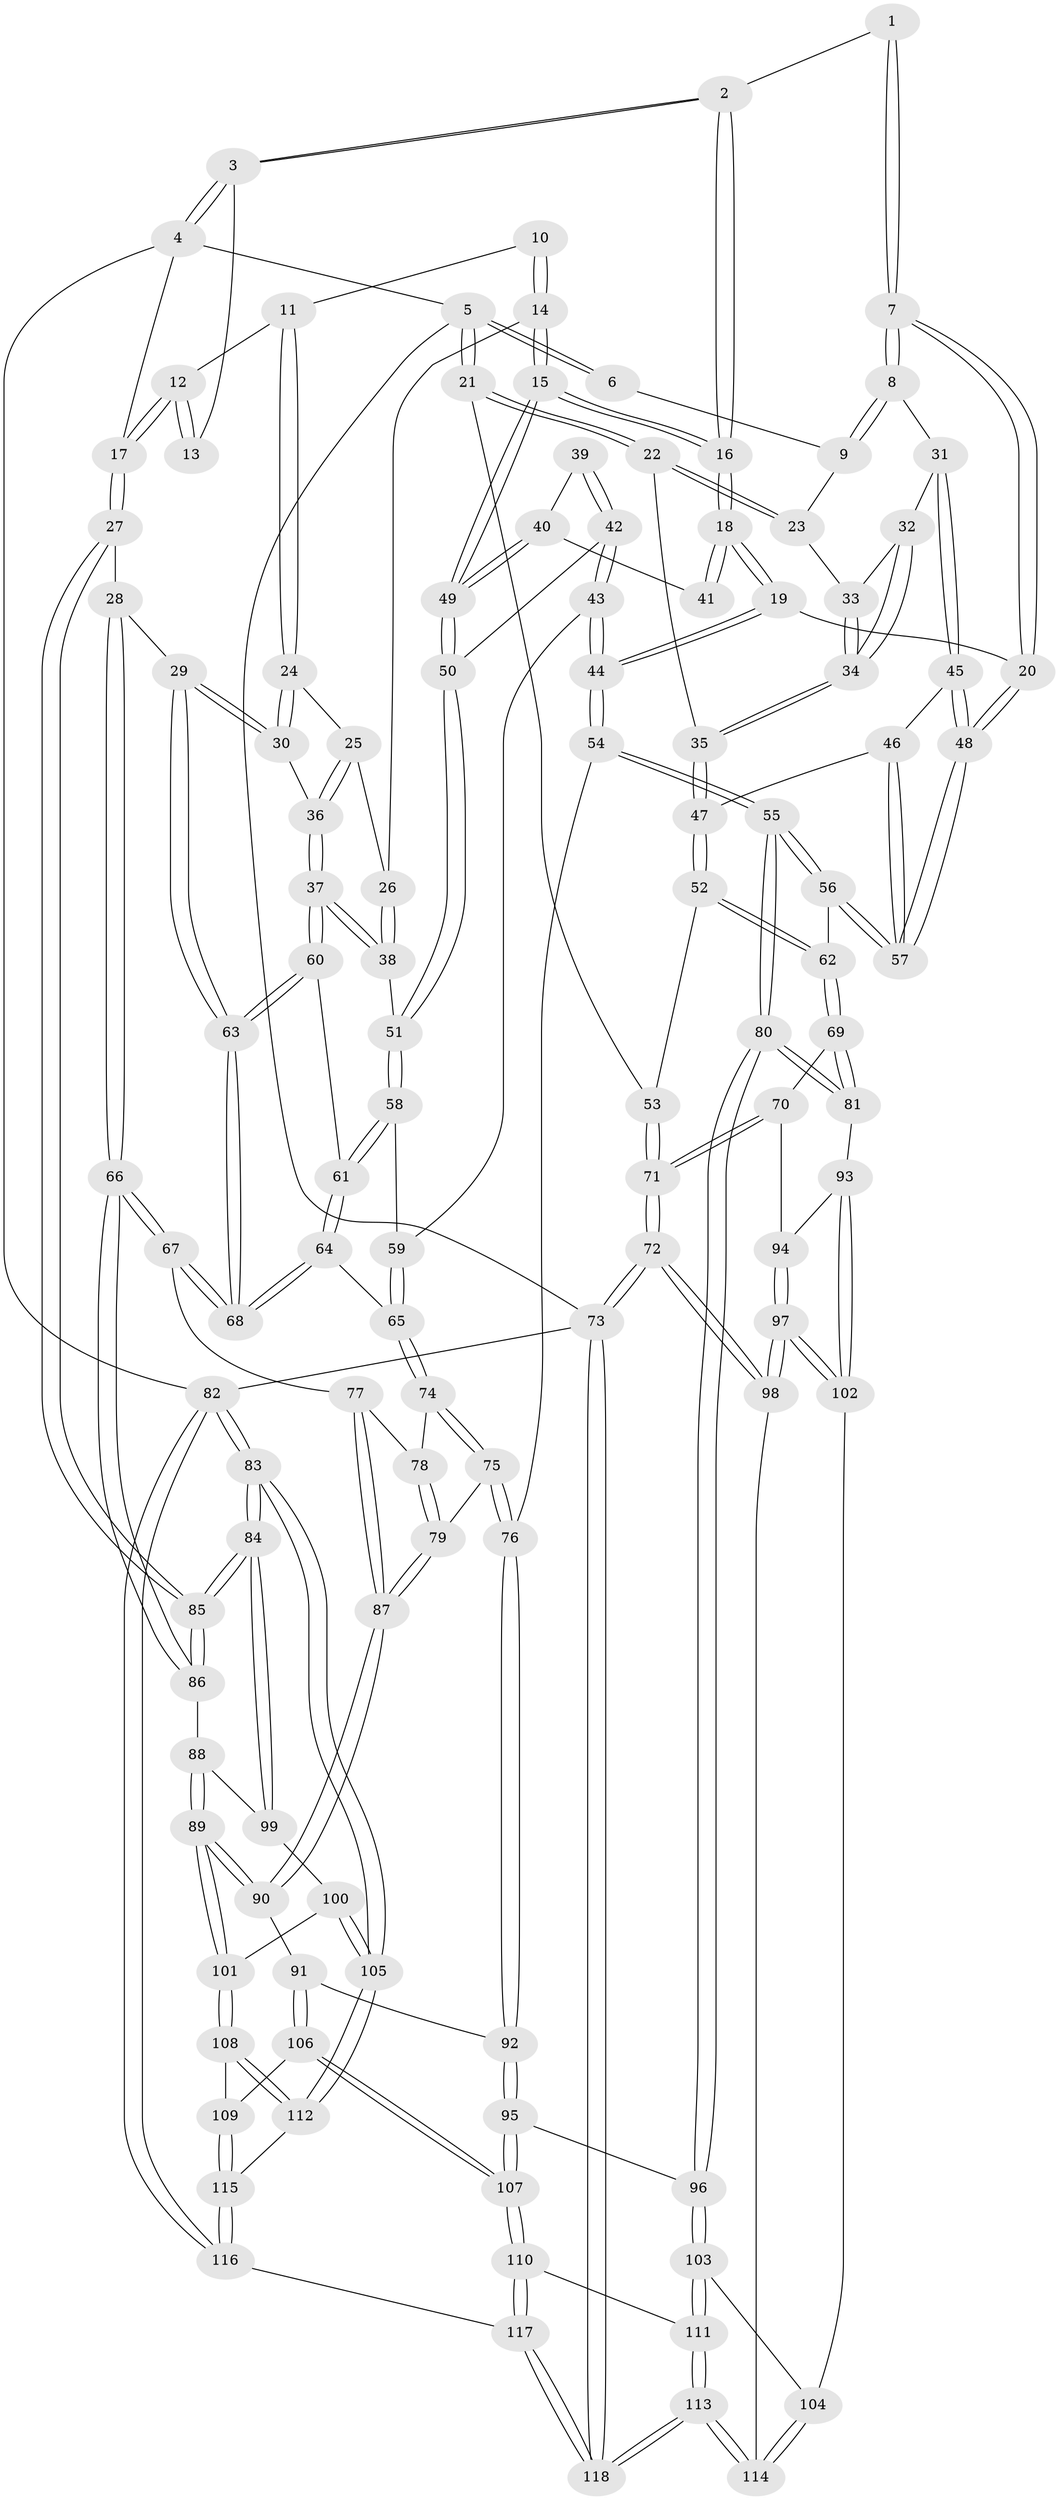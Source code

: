// Generated by graph-tools (version 1.1) at 2025/51/03/09/25 03:51:10]
// undirected, 118 vertices, 292 edges
graph export_dot {
graph [start="1"]
  node [color=gray90,style=filled];
  1 [pos="+0.4615120571324806+0"];
  2 [pos="+0.6387559043854789+0"];
  3 [pos="+0.6479057756447468+0"];
  4 [pos="+1+0"];
  5 [pos="+0+0"];
  6 [pos="+0.3511089139490983+0"];
  7 [pos="+0.36955760281791666+0.14921512255380814"];
  8 [pos="+0.3411038610374297+0.14129621191654185"];
  9 [pos="+0.3112338343582292+0.0839456873107337"];
  10 [pos="+0.8910334556836608+0.06556003535365976"];
  11 [pos="+0.9757302629310222+0.07608776281002268"];
  12 [pos="+1+0.05935344458312736"];
  13 [pos="+0.8864402984430044+0.01369714399571088"];
  14 [pos="+0.7176582948613173+0.08796639180211031"];
  15 [pos="+0.7170220798149949+0.08777215494074701"];
  16 [pos="+0.6472695232069684+0"];
  17 [pos="+1+0"];
  18 [pos="+0.4688339328029641+0.15766868105303963"];
  19 [pos="+0.4347334714164659+0.17895235264427783"];
  20 [pos="+0.41354063326195806+0.17936151409962275"];
  21 [pos="+0+0"];
  22 [pos="+0+0"];
  23 [pos="+0.0944436100815636+0.006875071076928466"];
  24 [pos="+0.9437040006767597+0.11606637344636984"];
  25 [pos="+0.8627388645361229+0.1646092765147301"];
  26 [pos="+0.8548950176645566+0.16111636102222565"];
  27 [pos="+1+0.2820100450326613"];
  28 [pos="+1+0.28668500465413743"];
  29 [pos="+1+0.27807532227993903"];
  30 [pos="+0.9684310694006004+0.2670246566805943"];
  31 [pos="+0.2661397976647895+0.17132669804242118"];
  32 [pos="+0.26603282192101924+0.17131548033154276"];
  33 [pos="+0.16972761924438212+0.09227243082187606"];
  34 [pos="+0.1851982630533491+0.22321452922081622"];
  35 [pos="+0.17985508717455184+0.22891828296995323"];
  36 [pos="+0.9139930515702885+0.26024106381368345"];
  37 [pos="+0.8447032592636279+0.3054344261975894"];
  38 [pos="+0.8041149938244142+0.27612951613464404"];
  39 [pos="+0.5476408410679079+0.2097788826479163"];
  40 [pos="+0.6492328685817998+0.177388512430021"];
  41 [pos="+0.5348231734113955+0.19806678094200292"];
  42 [pos="+0.5998141374194568+0.2629204994944153"];
  43 [pos="+0.5343922402773345+0.35347433319847"];
  44 [pos="+0.5316606096253793+0.35556057664127544"];
  45 [pos="+0.26884629462251847+0.21173956384007217"];
  46 [pos="+0.2478256700346459+0.2840304114985538"];
  47 [pos="+0.16395520080056952+0.276663144052854"];
  48 [pos="+0.3452979198537306+0.3097709680081894"];
  49 [pos="+0.7041659204831657+0.16616385789699384"];
  50 [pos="+0.7005903293526763+0.20660719828532806"];
  51 [pos="+0.7062574462961335+0.21803692933114466"];
  52 [pos="+0.13519582188287002+0.29989946183663974"];
  53 [pos="+0+0"];
  54 [pos="+0.48340450222543+0.48699326953733435"];
  55 [pos="+0.43239467420334504+0.49767845726331444"];
  56 [pos="+0.3363536906184581+0.36663592348945817"];
  57 [pos="+0.3336516251412251+0.3460463150664865"];
  58 [pos="+0.7046300850431162+0.27383161052965327"];
  59 [pos="+0.6661301275404832+0.3444373332728599"];
  60 [pos="+0.8320573484792223+0.3618707928749303"];
  61 [pos="+0.7486895303061922+0.35642722283996653"];
  62 [pos="+0.118856760605842+0.398443021120631"];
  63 [pos="+0.8569623054025186+0.43878119188944154"];
  64 [pos="+0.7044465255260917+0.4064421181922932"];
  65 [pos="+0.6976404563718134+0.4096620498512102"];
  66 [pos="+0.8750478986824106+0.4845213652475414"];
  67 [pos="+0.8704613586425854+0.4825833508185121"];
  68 [pos="+0.8578598450727347+0.4460829652930942"];
  69 [pos="+0.07387792242563082+0.4640501578376892"];
  70 [pos="+0.02971535596497792+0.474563124200631"];
  71 [pos="+0+0.46793511761366613"];
  72 [pos="+0+1"];
  73 [pos="+0+1"];
  74 [pos="+0.68733667978177+0.4268768248483424"];
  75 [pos="+0.5892469291190842+0.5067171324071522"];
  76 [pos="+0.5155732357835932+0.5014363613061116"];
  77 [pos="+0.8621432479208435+0.48723746937129936"];
  78 [pos="+0.7647578367894804+0.4773406173453109"];
  79 [pos="+0.6462933777986123+0.5415808819882857"];
  80 [pos="+0.3302783909275505+0.6089560947077334"];
  81 [pos="+0.2908660497162779+0.6042836353218788"];
  82 [pos="+1+1"];
  83 [pos="+1+1"];
  84 [pos="+1+0.6458437769991882"];
  85 [pos="+1+0.4868945522377801"];
  86 [pos="+0.8848893404393042+0.49131292396322784"];
  87 [pos="+0.7333936288678855+0.6186847704092724"];
  88 [pos="+0.9203799954608274+0.6227756290696488"];
  89 [pos="+0.7533052035828277+0.6996776997853049"];
  90 [pos="+0.7454771553206025+0.694577197966909"];
  91 [pos="+0.6834768297841307+0.7219620074053885"];
  92 [pos="+0.5703745848712163+0.6677448736896289"];
  93 [pos="+0.17158056626137683+0.687584149273088"];
  94 [pos="+0.07189745057307773+0.6438796325300612"];
  95 [pos="+0.5133461009611424+0.7565921159094207"];
  96 [pos="+0.34243636550822437+0.6567129681251326"];
  97 [pos="+0+0.9165845399401096"];
  98 [pos="+0+0.9228456818103917"];
  99 [pos="+0.9716265987299548+0.6638189735801151"];
  100 [pos="+0.9273860909081425+0.7389212277745656"];
  101 [pos="+0.8223596421596719+0.7965905375971696"];
  102 [pos="+0.07011124913765171+0.8503024710916577"];
  103 [pos="+0.31872775006803805+0.8210956055468128"];
  104 [pos="+0.30615583204606706+0.8334121711180058"];
  105 [pos="+1+1"];
  106 [pos="+0.5830313644285763+0.854272602793235"];
  107 [pos="+0.5614347670305477+0.8626279016186207"];
  108 [pos="+0.8244326864715844+0.8271075627612507"];
  109 [pos="+0.753331907420484+0.9008117744400941"];
  110 [pos="+0.5521931660415409+0.8759967673038851"];
  111 [pos="+0.479091707241391+0.8927006143809844"];
  112 [pos="+0.9584092822284728+0.9245985806136527"];
  113 [pos="+0.32163195448248055+1"];
  114 [pos="+0.29854690614596485+0.9416433482115975"];
  115 [pos="+0.7533276809829303+1"];
  116 [pos="+0.7011515864332071+1"];
  117 [pos="+0.6461266278530534+1"];
  118 [pos="+0.30593245608067565+1"];
  1 -- 2;
  1 -- 7;
  1 -- 7;
  2 -- 3;
  2 -- 3;
  2 -- 16;
  2 -- 16;
  3 -- 4;
  3 -- 4;
  3 -- 13;
  4 -- 5;
  4 -- 17;
  4 -- 82;
  5 -- 6;
  5 -- 6;
  5 -- 21;
  5 -- 21;
  5 -- 73;
  6 -- 9;
  7 -- 8;
  7 -- 8;
  7 -- 20;
  7 -- 20;
  8 -- 9;
  8 -- 9;
  8 -- 31;
  9 -- 23;
  10 -- 11;
  10 -- 14;
  10 -- 14;
  11 -- 12;
  11 -- 24;
  11 -- 24;
  12 -- 13;
  12 -- 13;
  12 -- 17;
  12 -- 17;
  14 -- 15;
  14 -- 15;
  14 -- 26;
  15 -- 16;
  15 -- 16;
  15 -- 49;
  15 -- 49;
  16 -- 18;
  16 -- 18;
  17 -- 27;
  17 -- 27;
  18 -- 19;
  18 -- 19;
  18 -- 41;
  18 -- 41;
  19 -- 20;
  19 -- 44;
  19 -- 44;
  20 -- 48;
  20 -- 48;
  21 -- 22;
  21 -- 22;
  21 -- 53;
  22 -- 23;
  22 -- 23;
  22 -- 35;
  23 -- 33;
  24 -- 25;
  24 -- 30;
  24 -- 30;
  25 -- 26;
  25 -- 36;
  25 -- 36;
  26 -- 38;
  26 -- 38;
  27 -- 28;
  27 -- 85;
  27 -- 85;
  28 -- 29;
  28 -- 66;
  28 -- 66;
  29 -- 30;
  29 -- 30;
  29 -- 63;
  29 -- 63;
  30 -- 36;
  31 -- 32;
  31 -- 45;
  31 -- 45;
  32 -- 33;
  32 -- 34;
  32 -- 34;
  33 -- 34;
  33 -- 34;
  34 -- 35;
  34 -- 35;
  35 -- 47;
  35 -- 47;
  36 -- 37;
  36 -- 37;
  37 -- 38;
  37 -- 38;
  37 -- 60;
  37 -- 60;
  38 -- 51;
  39 -- 40;
  39 -- 42;
  39 -- 42;
  40 -- 41;
  40 -- 49;
  40 -- 49;
  42 -- 43;
  42 -- 43;
  42 -- 50;
  43 -- 44;
  43 -- 44;
  43 -- 59;
  44 -- 54;
  44 -- 54;
  45 -- 46;
  45 -- 48;
  45 -- 48;
  46 -- 47;
  46 -- 57;
  46 -- 57;
  47 -- 52;
  47 -- 52;
  48 -- 57;
  48 -- 57;
  49 -- 50;
  49 -- 50;
  50 -- 51;
  50 -- 51;
  51 -- 58;
  51 -- 58;
  52 -- 53;
  52 -- 62;
  52 -- 62;
  53 -- 71;
  53 -- 71;
  54 -- 55;
  54 -- 55;
  54 -- 76;
  55 -- 56;
  55 -- 56;
  55 -- 80;
  55 -- 80;
  56 -- 57;
  56 -- 57;
  56 -- 62;
  58 -- 59;
  58 -- 61;
  58 -- 61;
  59 -- 65;
  59 -- 65;
  60 -- 61;
  60 -- 63;
  60 -- 63;
  61 -- 64;
  61 -- 64;
  62 -- 69;
  62 -- 69;
  63 -- 68;
  63 -- 68;
  64 -- 65;
  64 -- 68;
  64 -- 68;
  65 -- 74;
  65 -- 74;
  66 -- 67;
  66 -- 67;
  66 -- 86;
  66 -- 86;
  67 -- 68;
  67 -- 68;
  67 -- 77;
  69 -- 70;
  69 -- 81;
  69 -- 81;
  70 -- 71;
  70 -- 71;
  70 -- 94;
  71 -- 72;
  71 -- 72;
  72 -- 73;
  72 -- 73;
  72 -- 98;
  72 -- 98;
  73 -- 118;
  73 -- 118;
  73 -- 82;
  74 -- 75;
  74 -- 75;
  74 -- 78;
  75 -- 76;
  75 -- 76;
  75 -- 79;
  76 -- 92;
  76 -- 92;
  77 -- 78;
  77 -- 87;
  77 -- 87;
  78 -- 79;
  78 -- 79;
  79 -- 87;
  79 -- 87;
  80 -- 81;
  80 -- 81;
  80 -- 96;
  80 -- 96;
  81 -- 93;
  82 -- 83;
  82 -- 83;
  82 -- 116;
  82 -- 116;
  83 -- 84;
  83 -- 84;
  83 -- 105;
  83 -- 105;
  84 -- 85;
  84 -- 85;
  84 -- 99;
  84 -- 99;
  85 -- 86;
  85 -- 86;
  86 -- 88;
  87 -- 90;
  87 -- 90;
  88 -- 89;
  88 -- 89;
  88 -- 99;
  89 -- 90;
  89 -- 90;
  89 -- 101;
  89 -- 101;
  90 -- 91;
  91 -- 92;
  91 -- 106;
  91 -- 106;
  92 -- 95;
  92 -- 95;
  93 -- 94;
  93 -- 102;
  93 -- 102;
  94 -- 97;
  94 -- 97;
  95 -- 96;
  95 -- 107;
  95 -- 107;
  96 -- 103;
  96 -- 103;
  97 -- 98;
  97 -- 98;
  97 -- 102;
  97 -- 102;
  98 -- 114;
  99 -- 100;
  100 -- 101;
  100 -- 105;
  100 -- 105;
  101 -- 108;
  101 -- 108;
  102 -- 104;
  103 -- 104;
  103 -- 111;
  103 -- 111;
  104 -- 114;
  104 -- 114;
  105 -- 112;
  105 -- 112;
  106 -- 107;
  106 -- 107;
  106 -- 109;
  107 -- 110;
  107 -- 110;
  108 -- 109;
  108 -- 112;
  108 -- 112;
  109 -- 115;
  109 -- 115;
  110 -- 111;
  110 -- 117;
  110 -- 117;
  111 -- 113;
  111 -- 113;
  112 -- 115;
  113 -- 114;
  113 -- 114;
  113 -- 118;
  113 -- 118;
  115 -- 116;
  115 -- 116;
  116 -- 117;
  117 -- 118;
  117 -- 118;
}
